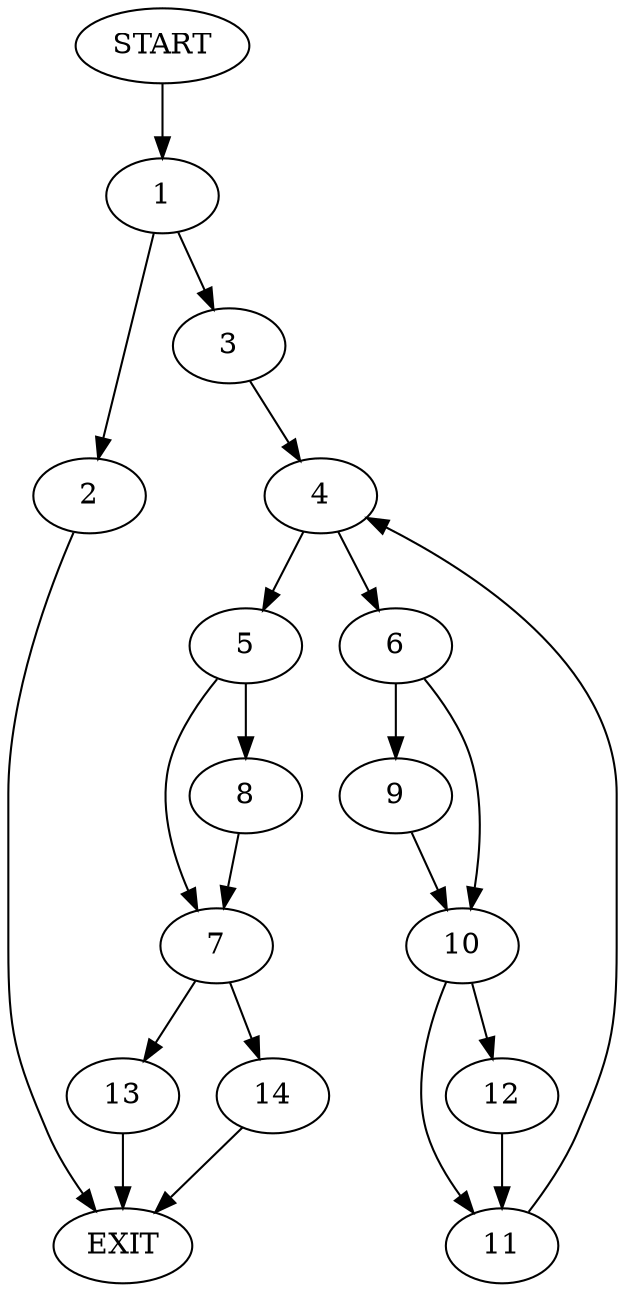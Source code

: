 digraph {
0 [label="START"]
15 [label="EXIT"]
0 -> 1
1 -> 2
1 -> 3
2 -> 15
3 -> 4
4 -> 5
4 -> 6
5 -> 7
5 -> 8
6 -> 9
6 -> 10
10 -> 11
10 -> 12
9 -> 10
11 -> 4
12 -> 11
8 -> 7
7 -> 13
7 -> 14
13 -> 15
14 -> 15
}
